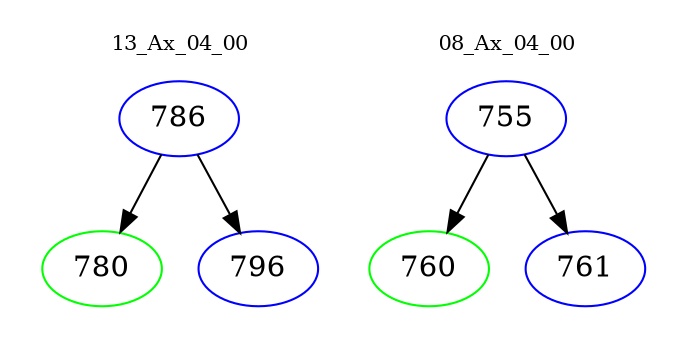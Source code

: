 digraph{
subgraph cluster_0 {
color = white
label = "13_Ax_04_00";
fontsize=10;
T0_786 [label="786", color="blue"]
T0_786 -> T0_780 [color="black"]
T0_780 [label="780", color="green"]
T0_786 -> T0_796 [color="black"]
T0_796 [label="796", color="blue"]
}
subgraph cluster_1 {
color = white
label = "08_Ax_04_00";
fontsize=10;
T1_755 [label="755", color="blue"]
T1_755 -> T1_760 [color="black"]
T1_760 [label="760", color="green"]
T1_755 -> T1_761 [color="black"]
T1_761 [label="761", color="blue"]
}
}
